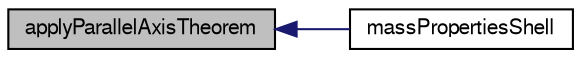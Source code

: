digraph "applyParallelAxisTheorem"
{
  bgcolor="transparent";
  edge [fontname="FreeSans",fontsize="10",labelfontname="FreeSans",labelfontsize="10"];
  node [fontname="FreeSans",fontsize="10",shape=record];
  rankdir="LR";
  Node73 [label="applyParallelAxisTheorem",height=0.2,width=0.4,color="black", fillcolor="grey75", style="filled", fontcolor="black"];
  Node73 -> Node74 [dir="back",color="midnightblue",fontsize="10",style="solid",fontname="FreeSans"];
  Node74 [label="massPropertiesShell",height=0.2,width=0.4,color="black",URL="$a25142.html#aa372560e677945289802ce2ddac92b29"];
}

